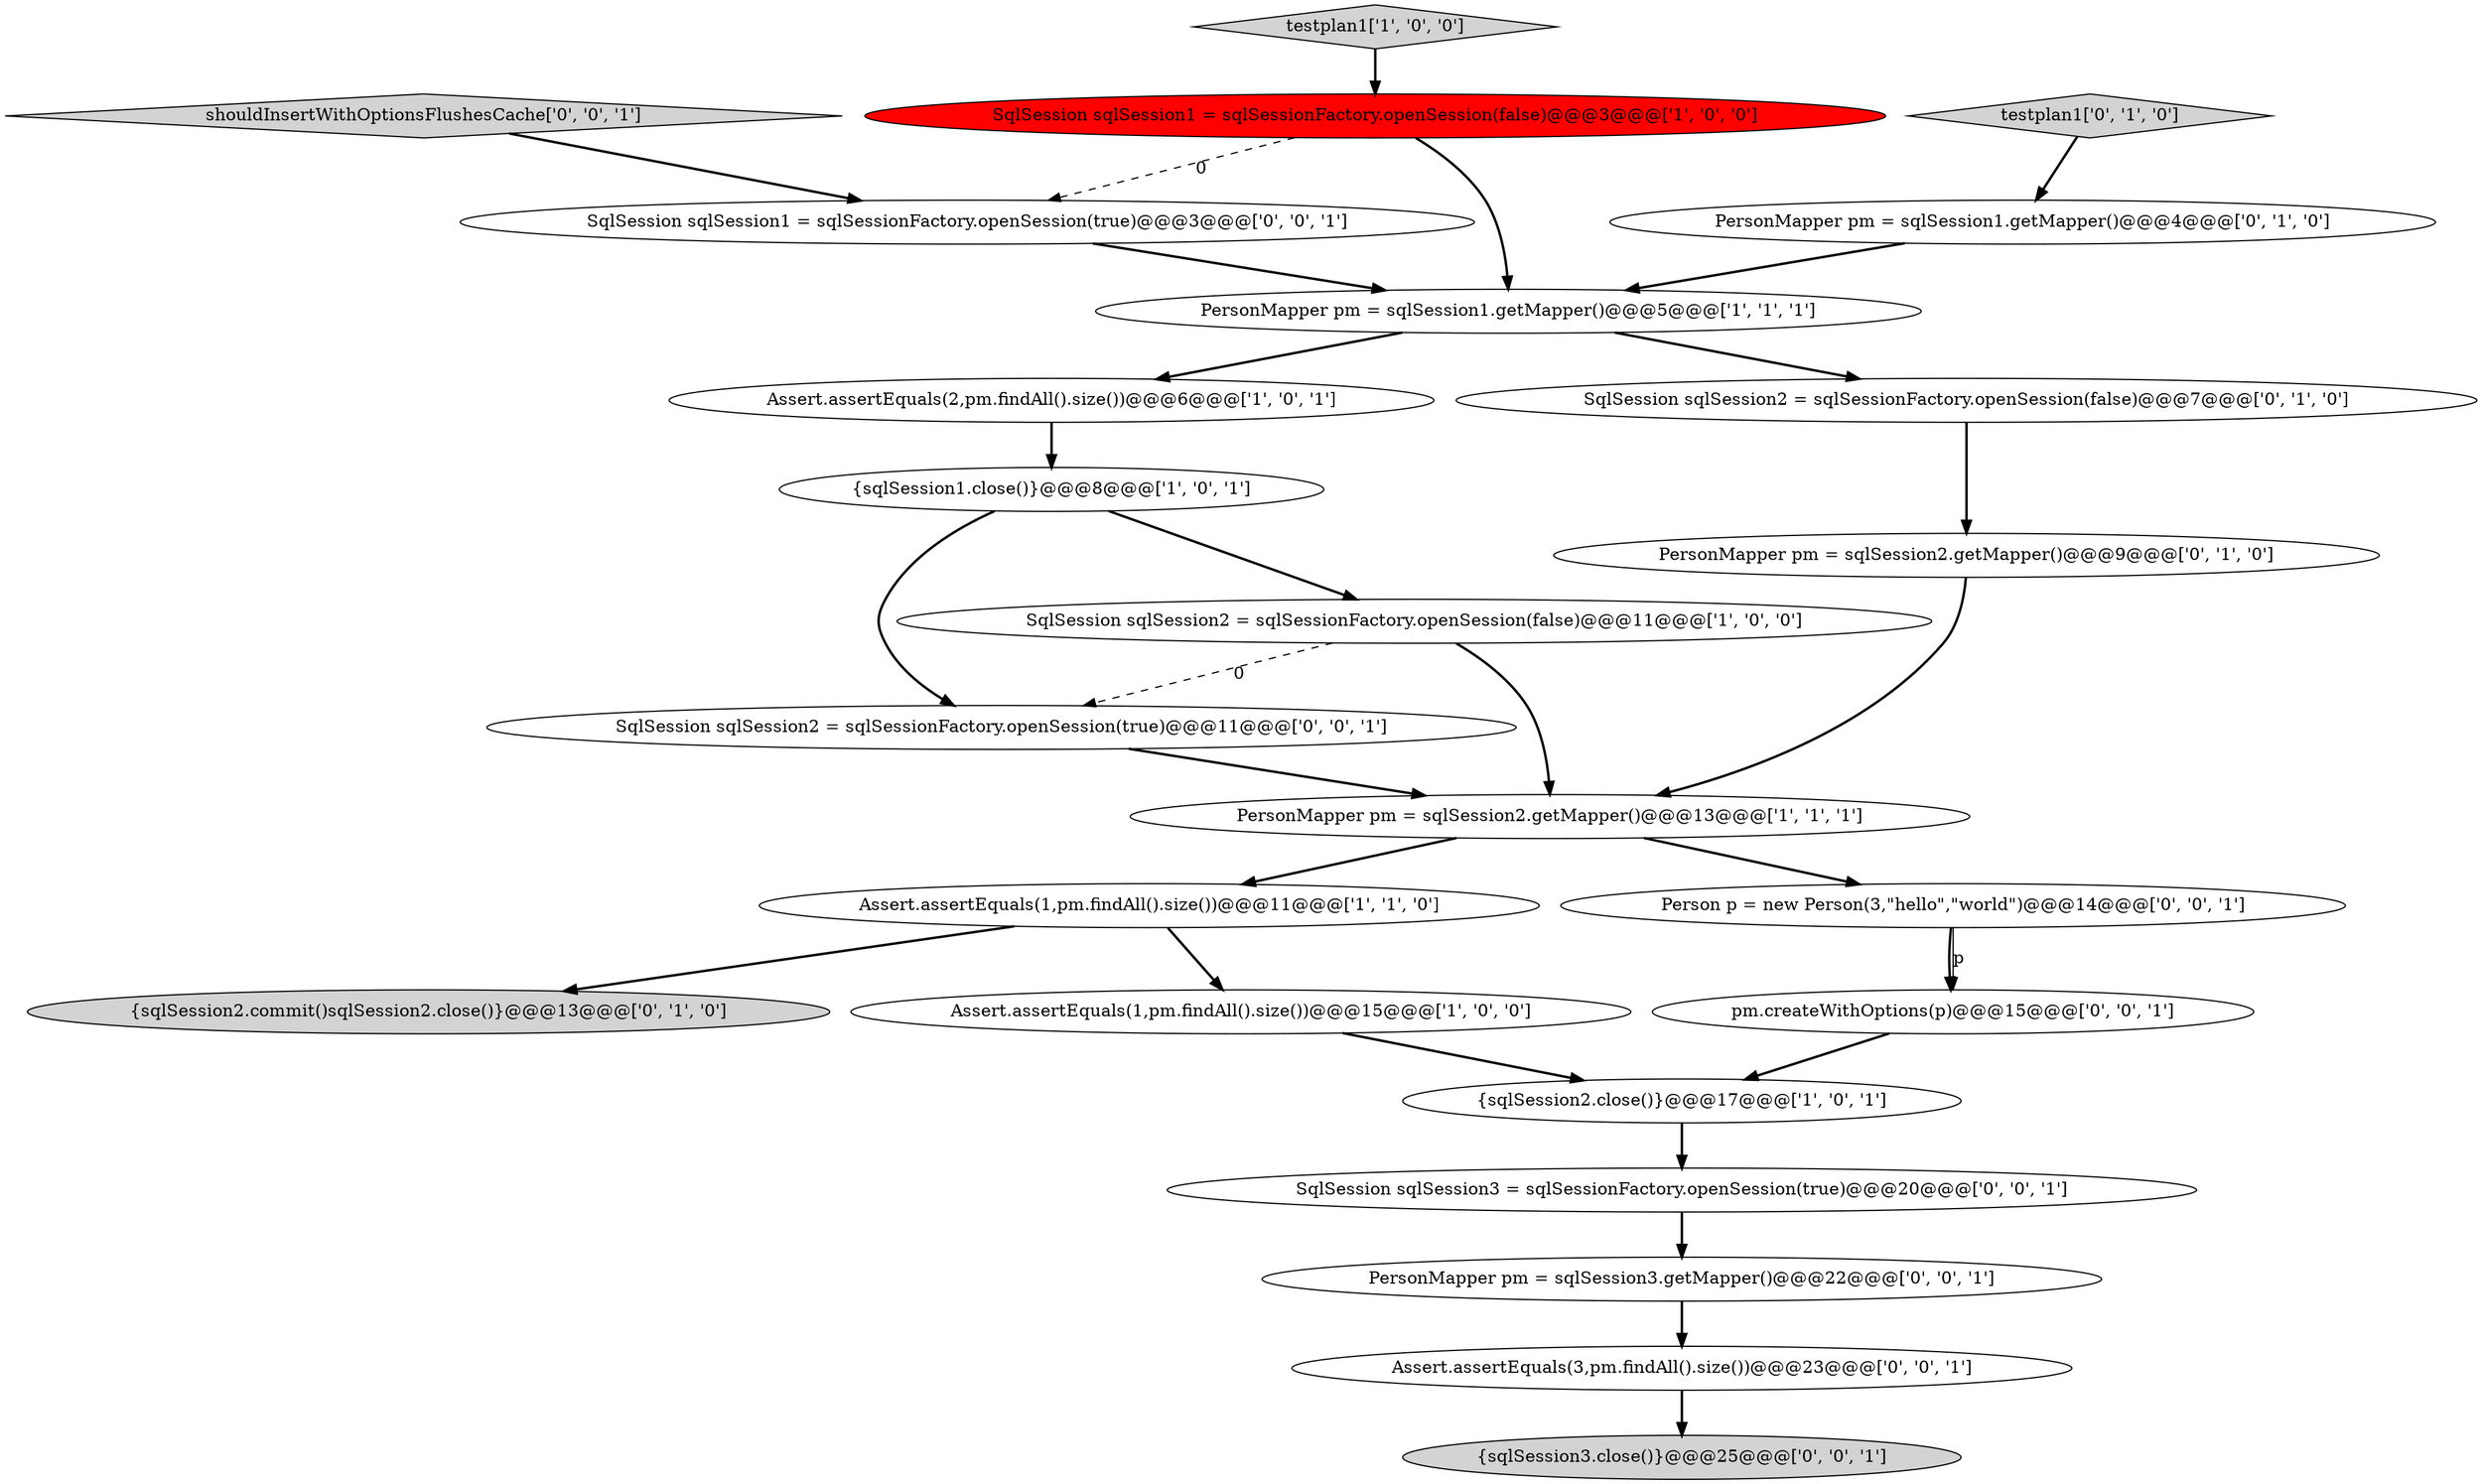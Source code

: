 digraph {
16 [style = filled, label = "{sqlSession3.close()}@@@25@@@['0', '0', '1']", fillcolor = lightgray, shape = ellipse image = "AAA0AAABBB3BBB"];
3 [style = filled, label = "Assert.assertEquals(1,pm.findAll().size())@@@11@@@['1', '1', '0']", fillcolor = white, shape = ellipse image = "AAA0AAABBB1BBB"];
17 [style = filled, label = "SqlSession sqlSession3 = sqlSessionFactory.openSession(true)@@@20@@@['0', '0', '1']", fillcolor = white, shape = ellipse image = "AAA0AAABBB3BBB"];
18 [style = filled, label = "Assert.assertEquals(3,pm.findAll().size())@@@23@@@['0', '0', '1']", fillcolor = white, shape = ellipse image = "AAA0AAABBB3BBB"];
19 [style = filled, label = "SqlSession sqlSession2 = sqlSessionFactory.openSession(true)@@@11@@@['0', '0', '1']", fillcolor = white, shape = ellipse image = "AAA0AAABBB3BBB"];
1 [style = filled, label = "{sqlSession2.close()}@@@17@@@['1', '0', '1']", fillcolor = white, shape = ellipse image = "AAA0AAABBB1BBB"];
12 [style = filled, label = "{sqlSession2.commit()sqlSession2.close()}@@@13@@@['0', '1', '0']", fillcolor = lightgray, shape = ellipse image = "AAA0AAABBB2BBB"];
22 [style = filled, label = "PersonMapper pm = sqlSession3.getMapper()@@@22@@@['0', '0', '1']", fillcolor = white, shape = ellipse image = "AAA0AAABBB3BBB"];
4 [style = filled, label = "SqlSession sqlSession1 = sqlSessionFactory.openSession(false)@@@3@@@['1', '0', '0']", fillcolor = red, shape = ellipse image = "AAA1AAABBB1BBB"];
2 [style = filled, label = "SqlSession sqlSession2 = sqlSessionFactory.openSession(false)@@@11@@@['1', '0', '0']", fillcolor = white, shape = ellipse image = "AAA0AAABBB1BBB"];
21 [style = filled, label = "pm.createWithOptions(p)@@@15@@@['0', '0', '1']", fillcolor = white, shape = ellipse image = "AAA0AAABBB3BBB"];
6 [style = filled, label = "PersonMapper pm = sqlSession1.getMapper()@@@5@@@['1', '1', '1']", fillcolor = white, shape = ellipse image = "AAA0AAABBB1BBB"];
14 [style = filled, label = "PersonMapper pm = sqlSession1.getMapper()@@@4@@@['0', '1', '0']", fillcolor = white, shape = ellipse image = "AAA0AAABBB2BBB"];
13 [style = filled, label = "PersonMapper pm = sqlSession2.getMapper()@@@9@@@['0', '1', '0']", fillcolor = white, shape = ellipse image = "AAA0AAABBB2BBB"];
23 [style = filled, label = "shouldInsertWithOptionsFlushesCache['0', '0', '1']", fillcolor = lightgray, shape = diamond image = "AAA0AAABBB3BBB"];
8 [style = filled, label = "testplan1['1', '0', '0']", fillcolor = lightgray, shape = diamond image = "AAA0AAABBB1BBB"];
20 [style = filled, label = "SqlSession sqlSession1 = sqlSessionFactory.openSession(true)@@@3@@@['0', '0', '1']", fillcolor = white, shape = ellipse image = "AAA0AAABBB3BBB"];
0 [style = filled, label = "Assert.assertEquals(2,pm.findAll().size())@@@6@@@['1', '0', '1']", fillcolor = white, shape = ellipse image = "AAA0AAABBB1BBB"];
7 [style = filled, label = "PersonMapper pm = sqlSession2.getMapper()@@@13@@@['1', '1', '1']", fillcolor = white, shape = ellipse image = "AAA0AAABBB1BBB"];
15 [style = filled, label = "Person p = new Person(3,\"hello\",\"world\")@@@14@@@['0', '0', '1']", fillcolor = white, shape = ellipse image = "AAA0AAABBB3BBB"];
5 [style = filled, label = "{sqlSession1.close()}@@@8@@@['1', '0', '1']", fillcolor = white, shape = ellipse image = "AAA0AAABBB1BBB"];
9 [style = filled, label = "Assert.assertEquals(1,pm.findAll().size())@@@15@@@['1', '0', '0']", fillcolor = white, shape = ellipse image = "AAA0AAABBB1BBB"];
11 [style = filled, label = "SqlSession sqlSession2 = sqlSessionFactory.openSession(false)@@@7@@@['0', '1', '0']", fillcolor = white, shape = ellipse image = "AAA0AAABBB2BBB"];
10 [style = filled, label = "testplan1['0', '1', '0']", fillcolor = lightgray, shape = diamond image = "AAA0AAABBB2BBB"];
23->20 [style = bold, label=""];
2->19 [style = dashed, label="0"];
10->14 [style = bold, label=""];
4->6 [style = bold, label=""];
15->21 [style = bold, label=""];
6->0 [style = bold, label=""];
15->21 [style = solid, label="p"];
20->6 [style = bold, label=""];
3->12 [style = bold, label=""];
17->22 [style = bold, label=""];
7->3 [style = bold, label=""];
1->17 [style = bold, label=""];
3->9 [style = bold, label=""];
5->19 [style = bold, label=""];
5->2 [style = bold, label=""];
22->18 [style = bold, label=""];
4->20 [style = dashed, label="0"];
13->7 [style = bold, label=""];
6->11 [style = bold, label=""];
21->1 [style = bold, label=""];
11->13 [style = bold, label=""];
7->15 [style = bold, label=""];
2->7 [style = bold, label=""];
8->4 [style = bold, label=""];
9->1 [style = bold, label=""];
19->7 [style = bold, label=""];
14->6 [style = bold, label=""];
0->5 [style = bold, label=""];
18->16 [style = bold, label=""];
}
